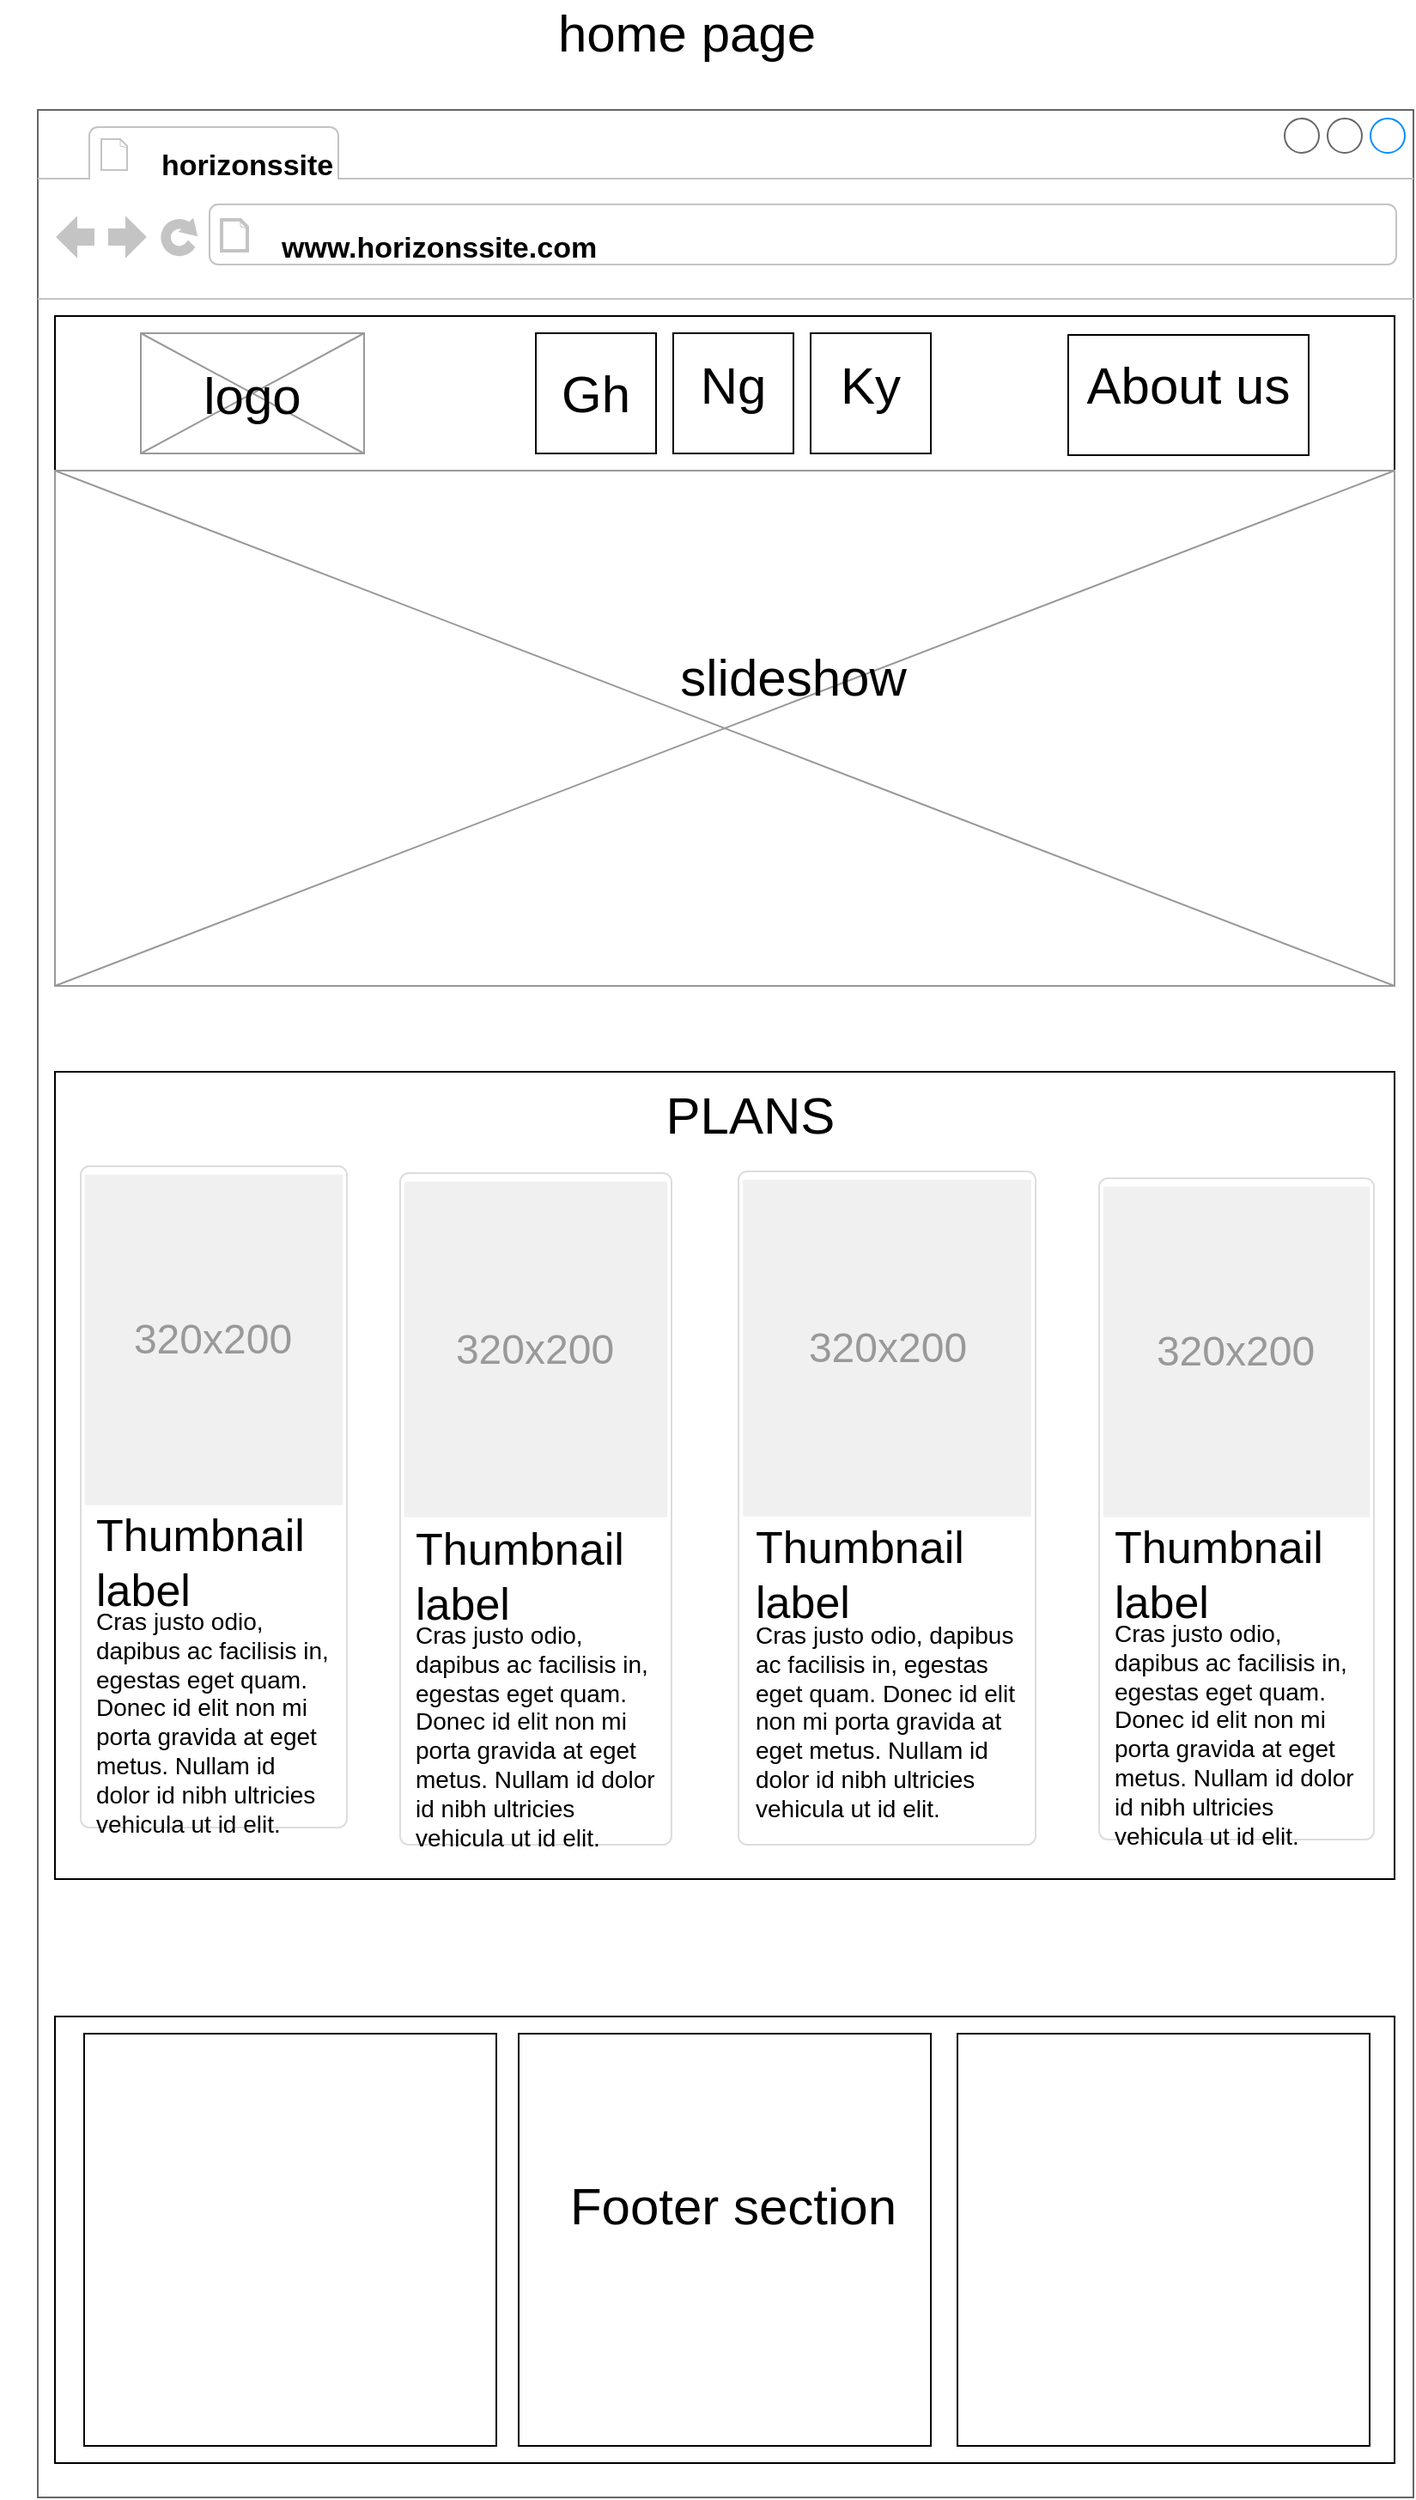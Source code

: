 <mxfile version="12.7.9" type="device"><diagram id="zdTCnkSWutz4fFfxmPlu" name="Page-1"><mxGraphModel dx="868" dy="4934" grid="1" gridSize="10" guides="1" tooltips="1" connect="1" arrows="1" fold="1" page="1" pageScale="1" pageWidth="850" pageHeight="1100" math="0" shadow="0"><root><mxCell id="0"/><mxCell id="1" parent="0"/><mxCell id="aw8vRUFDJQpvv5YkZDNg-8" value="" style="strokeWidth=1;shadow=0;dashed=0;align=center;html=1;shape=mxgraph.mockup.containers.browserWindow;rSize=0;fillColor=#ffffff;strokeColor=#666666;strokeColor2=#008cff;strokeColor3=#c4c4c4;mainText=,;recursiveResize=0;fontSize=30;fontColor=#000000;" parent="1" vertex="1"><mxGeometry x="182" y="-3650" width="801" height="1390" as="geometry"/></mxCell><mxCell id="aw8vRUFDJQpvv5YkZDNg-9" value="&lt;b&gt;&lt;font color=&quot;#000000&quot;&gt;horizonssite&lt;/font&gt;&lt;/b&gt;" style="strokeWidth=1;shadow=0;dashed=0;align=center;html=1;shape=mxgraph.mockup.containers.anchor;fontSize=17;fontColor=#666666;align=left;" parent="aw8vRUFDJQpvv5YkZDNg-8" vertex="1"><mxGeometry x="70" y="20" width="110" height="26" as="geometry"/></mxCell><mxCell id="aw8vRUFDJQpvv5YkZDNg-10" value="www.horizonssite.com" style="strokeWidth=1;shadow=0;dashed=0;align=center;html=1;shape=mxgraph.mockup.containers.anchor;rSize=0;fontSize=17;fontColor=#000000;align=left;fontStyle=1" parent="aw8vRUFDJQpvv5YkZDNg-8" vertex="1"><mxGeometry x="140" y="68" width="250" height="26" as="geometry"/></mxCell><mxCell id="aw8vRUFDJQpvv5YkZDNg-47" value="" style="rounded=0;whiteSpace=wrap;html=1;fontSize=30;fontColor=#000000;" parent="aw8vRUFDJQpvv5YkZDNg-8" vertex="1"><mxGeometry x="10" y="120" width="780" height="90" as="geometry"/></mxCell><mxCell id="aw8vRUFDJQpvv5YkZDNg-49" value="" style="verticalLabelPosition=bottom;shadow=0;dashed=0;align=center;html=1;verticalAlign=top;strokeWidth=1;shape=mxgraph.mockup.graphics.simpleIcon;strokeColor=#999999;fillColor=#ffffff;fontSize=30;fontColor=#000000;" parent="aw8vRUFDJQpvv5YkZDNg-8" vertex="1"><mxGeometry x="60" y="130" width="130" height="70" as="geometry"/></mxCell><mxCell id="aw8vRUFDJQpvv5YkZDNg-51" value="logo" style="text;html=1;strokeColor=none;fillColor=none;align=center;verticalAlign=middle;whiteSpace=wrap;rounded=0;fontSize=30;fontColor=#000000;" parent="aw8vRUFDJQpvv5YkZDNg-8" vertex="1"><mxGeometry x="105" y="156" width="40" height="20" as="geometry"/></mxCell><mxCell id="aw8vRUFDJQpvv5YkZDNg-54" value="Gh" style="whiteSpace=wrap;html=1;aspect=fixed;fontSize=30;fontColor=#000000;" parent="aw8vRUFDJQpvv5YkZDNg-8" vertex="1"><mxGeometry x="290" y="130" width="70" height="70" as="geometry"/></mxCell><mxCell id="aw8vRUFDJQpvv5YkZDNg-55" value="" style="whiteSpace=wrap;html=1;aspect=fixed;fontSize=30;fontColor=#000000;" parent="aw8vRUFDJQpvv5YkZDNg-8" vertex="1"><mxGeometry x="370" y="130" width="70" height="70" as="geometry"/></mxCell><mxCell id="aw8vRUFDJQpvv5YkZDNg-57" value="" style="text;html=1;strokeColor=#000000;fillColor=#ffffff;align=center;verticalAlign=middle;whiteSpace=wrap;rounded=0;fontFamily=Helvetica;fontSize=30;fontColor=#000000;gradientColor=none;" parent="aw8vRUFDJQpvv5YkZDNg-8" vertex="1"><mxGeometry x="450" y="130" width="70" height="70" as="geometry"/></mxCell><mxCell id="aw8vRUFDJQpvv5YkZDNg-60" value="Ng" style="text;html=1;strokeColor=none;fillColor=none;align=center;verticalAlign=middle;whiteSpace=wrap;rounded=0;fontSize=30;fontColor=#000000;" parent="aw8vRUFDJQpvv5YkZDNg-8" vertex="1"><mxGeometry x="385" y="150" width="40" height="20" as="geometry"/></mxCell><mxCell id="aw8vRUFDJQpvv5YkZDNg-61" value="Ky" style="text;html=1;strokeColor=none;fillColor=none;align=center;verticalAlign=middle;whiteSpace=wrap;rounded=0;fontSize=30;fontColor=#000000;" parent="aw8vRUFDJQpvv5YkZDNg-8" vertex="1"><mxGeometry x="465" y="150" width="40" height="20" as="geometry"/></mxCell><mxCell id="aw8vRUFDJQpvv5YkZDNg-69" value="" style="rounded=0;whiteSpace=wrap;html=1;fontSize=30;fontColor=#000000;" parent="aw8vRUFDJQpvv5YkZDNg-8" vertex="1"><mxGeometry x="600" y="131" width="140" height="70" as="geometry"/></mxCell><mxCell id="aw8vRUFDJQpvv5YkZDNg-70" value="About us" style="text;html=1;strokeColor=none;fillColor=none;align=center;verticalAlign=middle;whiteSpace=wrap;rounded=0;fontSize=30;fontColor=#000000;" parent="aw8vRUFDJQpvv5YkZDNg-8" vertex="1"><mxGeometry x="600" y="150" width="140" height="20" as="geometry"/></mxCell><mxCell id="aw8vRUFDJQpvv5YkZDNg-71" value="" style="verticalLabelPosition=bottom;shadow=0;dashed=0;align=center;html=1;verticalAlign=top;strokeWidth=1;shape=mxgraph.mockup.graphics.simpleIcon;strokeColor=#999999;fillColor=#ffffff;fontSize=30;fontColor=#000000;" parent="aw8vRUFDJQpvv5YkZDNg-8" vertex="1"><mxGeometry x="10" y="210" width="780" height="300" as="geometry"/></mxCell><mxCell id="aw8vRUFDJQpvv5YkZDNg-72" value="slideshow" style="text;html=1;strokeColor=none;fillColor=none;align=center;verticalAlign=middle;whiteSpace=wrap;rounded=0;fontSize=30;fontColor=#000000;" parent="aw8vRUFDJQpvv5YkZDNg-8" vertex="1"><mxGeometry x="230" y="300" width="420" height="60" as="geometry"/></mxCell><mxCell id="aw8vRUFDJQpvv5YkZDNg-73" value="" style="rounded=0;whiteSpace=wrap;html=1;fontSize=30;fontColor=#000000;" parent="aw8vRUFDJQpvv5YkZDNg-8" vertex="1"><mxGeometry x="10" y="560" width="780" height="470" as="geometry"/></mxCell><mxCell id="aw8vRUFDJQpvv5YkZDNg-74" value="PLANS" style="text;html=1;strokeColor=none;fillColor=none;align=center;verticalAlign=middle;whiteSpace=wrap;rounded=0;fontSize=30;fontColor=#000000;" parent="aw8vRUFDJQpvv5YkZDNg-8" vertex="1"><mxGeometry x="350" y="570" width="130" height="30" as="geometry"/></mxCell><mxCell id="aw8vRUFDJQpvv5YkZDNg-75" value="" style="html=1;shadow=0;dashed=0;shape=mxgraph.bootstrap.rrect;fillColor=#ffffff;rSize=5;strokeColor=#dddddd;fontSize=30;fontColor=#000000;" parent="aw8vRUFDJQpvv5YkZDNg-8" vertex="1"><mxGeometry x="25" y="615" width="155" height="385" as="geometry"/></mxCell><mxCell id="aw8vRUFDJQpvv5YkZDNg-76" value="320x200" style="shape=rect;fontSize=24;fillColor=#f0f0f0;strokeColor=none;fontColor=#999999;whiteSpace=wrap;" parent="aw8vRUFDJQpvv5YkZDNg-75" vertex="1"><mxGeometry x="2.348" y="4.813" width="150.303" height="192.5" as="geometry"/></mxCell><mxCell id="aw8vRUFDJQpvv5YkZDNg-77" value="Thumbnail label" style="html=1;shadow=0;dashed=0;shape=mxgraph.bootstrap.anchor;fontSize=26;align=left;whiteSpace=wrap;" parent="aw8vRUFDJQpvv5YkZDNg-75" vertex="1"><mxGeometry x="7.045" y="211.75" width="140.909" height="38.5" as="geometry"/></mxCell><mxCell id="aw8vRUFDJQpvv5YkZDNg-78" value="Cras justo odio, dapibus ac facilisis in, egestas eget quam. Donec id elit non mi porta gravida at eget metus. Nullam id dolor id nibh ultricies vehicula ut id elit." style="html=1;shadow=0;dashed=0;shape=mxgraph.bootstrap.anchor;strokeColor=#dddddd;whiteSpace=wrap;align=left;verticalAlign=top;fontSize=14;whiteSpace=wrap;" parent="aw8vRUFDJQpvv5YkZDNg-75" vertex="1"><mxGeometry x="7.045" y="250.25" width="140.909" height="77.0" as="geometry"/></mxCell><mxCell id="aw8vRUFDJQpvv5YkZDNg-81" value="" style="html=1;shadow=0;dashed=0;shape=mxgraph.bootstrap.rrect;fillColor=#ffffff;rSize=5;strokeColor=#dddddd;fontSize=30;fontColor=#000000;" parent="aw8vRUFDJQpvv5YkZDNg-8" vertex="1"><mxGeometry x="618" y="622" width="160" height="385" as="geometry"/></mxCell><mxCell id="aw8vRUFDJQpvv5YkZDNg-82" value="320x200" style="shape=rect;fontSize=24;fillColor=#f0f0f0;strokeColor=none;fontColor=#999999;whiteSpace=wrap;" parent="aw8vRUFDJQpvv5YkZDNg-81" vertex="1"><mxGeometry x="2.424" y="4.813" width="155.152" height="192.5" as="geometry"/></mxCell><mxCell id="aw8vRUFDJQpvv5YkZDNg-83" value="Thumbnail label" style="html=1;shadow=0;dashed=0;shape=mxgraph.bootstrap.anchor;fontSize=26;align=left;whiteSpace=wrap;" parent="aw8vRUFDJQpvv5YkZDNg-81" vertex="1"><mxGeometry x="7.273" y="211.75" width="145.455" height="38.5" as="geometry"/></mxCell><mxCell id="aw8vRUFDJQpvv5YkZDNg-84" value="Cras justo odio, dapibus ac facilisis in, egestas eget quam. Donec id elit non mi porta gravida at eget metus. Nullam id dolor id nibh ultricies vehicula ut id elit." style="html=1;shadow=0;dashed=0;shape=mxgraph.bootstrap.anchor;strokeColor=#dddddd;whiteSpace=wrap;align=left;verticalAlign=top;fontSize=14;whiteSpace=wrap;" parent="aw8vRUFDJQpvv5YkZDNg-81" vertex="1"><mxGeometry x="7.273" y="250.25" width="145.455" height="77.0" as="geometry"/></mxCell><mxCell id="aw8vRUFDJQpvv5YkZDNg-85" value="" style="html=1;shadow=0;dashed=0;shape=mxgraph.bootstrap.rrect;fillColor=#ffffff;rSize=5;strokeColor=#dddddd;fontSize=30;fontColor=#000000;" parent="aw8vRUFDJQpvv5YkZDNg-8" vertex="1"><mxGeometry x="211" y="619" width="158" height="391" as="geometry"/></mxCell><mxCell id="aw8vRUFDJQpvv5YkZDNg-86" value="320x200" style="shape=rect;fontSize=24;fillColor=#f0f0f0;strokeColor=none;fontColor=#999999;whiteSpace=wrap;" parent="aw8vRUFDJQpvv5YkZDNg-85" vertex="1"><mxGeometry x="2.394" y="4.888" width="153.212" height="195.5" as="geometry"/></mxCell><mxCell id="aw8vRUFDJQpvv5YkZDNg-87" value="Thumbnail label" style="html=1;shadow=0;dashed=0;shape=mxgraph.bootstrap.anchor;fontSize=26;align=left;whiteSpace=wrap;" parent="aw8vRUFDJQpvv5YkZDNg-85" vertex="1"><mxGeometry x="7.182" y="215.05" width="143.636" height="39.1" as="geometry"/></mxCell><mxCell id="aw8vRUFDJQpvv5YkZDNg-88" value="Cras justo odio, dapibus ac facilisis in, egestas eget quam. Donec id elit non mi porta gravida at eget metus. Nullam id dolor id nibh ultricies vehicula ut id elit." style="html=1;shadow=0;dashed=0;shape=mxgraph.bootstrap.anchor;strokeColor=#dddddd;whiteSpace=wrap;align=left;verticalAlign=top;fontSize=14;whiteSpace=wrap;" parent="aw8vRUFDJQpvv5YkZDNg-85" vertex="1"><mxGeometry x="7.182" y="254.15" width="143.636" height="78.2" as="geometry"/></mxCell><mxCell id="aw8vRUFDJQpvv5YkZDNg-89" value="" style="html=1;shadow=0;dashed=0;shape=mxgraph.bootstrap.rrect;fillColor=#ffffff;rSize=5;strokeColor=#dddddd;fontSize=30;fontColor=#000000;" parent="aw8vRUFDJQpvv5YkZDNg-8" vertex="1"><mxGeometry x="408" y="618" width="173" height="392" as="geometry"/></mxCell><mxCell id="aw8vRUFDJQpvv5YkZDNg-90" value="320x200" style="shape=rect;fontSize=24;fillColor=#f0f0f0;strokeColor=none;fontColor=#999999;whiteSpace=wrap;" parent="aw8vRUFDJQpvv5YkZDNg-89" vertex="1"><mxGeometry x="2.621" y="4.9" width="167.758" height="196.0" as="geometry"/></mxCell><mxCell id="aw8vRUFDJQpvv5YkZDNg-91" value="Thumbnail label" style="html=1;shadow=0;dashed=0;shape=mxgraph.bootstrap.anchor;fontSize=26;align=left;whiteSpace=wrap;" parent="aw8vRUFDJQpvv5YkZDNg-89" vertex="1"><mxGeometry x="7.864" y="215.6" width="157.273" height="39.2" as="geometry"/></mxCell><mxCell id="aw8vRUFDJQpvv5YkZDNg-92" value="Cras justo odio, dapibus ac facilisis in, egestas eget quam. Donec id elit non mi porta gravida at eget metus. Nullam id dolor id nibh ultricies vehicula ut id elit." style="html=1;shadow=0;dashed=0;shape=mxgraph.bootstrap.anchor;strokeColor=#dddddd;whiteSpace=wrap;align=left;verticalAlign=top;fontSize=14;whiteSpace=wrap;" parent="aw8vRUFDJQpvv5YkZDNg-89" vertex="1"><mxGeometry x="7.864" y="254.8" width="157.273" height="78.4" as="geometry"/></mxCell><mxCell id="aw8vRUFDJQpvv5YkZDNg-93" value="" style="rounded=0;whiteSpace=wrap;html=1;fontSize=30;fontColor=#000000;" parent="aw8vRUFDJQpvv5YkZDNg-8" vertex="1"><mxGeometry x="10" y="1110" width="780" height="260" as="geometry"/></mxCell><mxCell id="aw8vRUFDJQpvv5YkZDNg-94" value="" style="whiteSpace=wrap;html=1;aspect=fixed;fontSize=30;fontColor=#000000;" parent="aw8vRUFDJQpvv5YkZDNg-8" vertex="1"><mxGeometry x="27" y="1120" width="240" height="240" as="geometry"/></mxCell><mxCell id="aw8vRUFDJQpvv5YkZDNg-95" value="" style="whiteSpace=wrap;html=1;aspect=fixed;fontSize=30;fontColor=#000000;" parent="aw8vRUFDJQpvv5YkZDNg-8" vertex="1"><mxGeometry x="280" y="1120" width="240" height="240" as="geometry"/></mxCell><mxCell id="aw8vRUFDJQpvv5YkZDNg-96" value="" style="whiteSpace=wrap;html=1;aspect=fixed;fontSize=30;fontColor=#000000;" parent="aw8vRUFDJQpvv5YkZDNg-8" vertex="1"><mxGeometry x="535.5" y="1120" width="240" height="240" as="geometry"/></mxCell><mxCell id="aw8vRUFDJQpvv5YkZDNg-97" value="Footer section" style="text;html=1;strokeColor=none;fillColor=none;align=center;verticalAlign=middle;whiteSpace=wrap;rounded=0;fontSize=30;fontColor=#000000;" parent="aw8vRUFDJQpvv5YkZDNg-8" vertex="1"><mxGeometry x="210" y="1210" width="390" height="20" as="geometry"/></mxCell><mxCell id="aw8vRUFDJQpvv5YkZDNg-11" value="home page" style="text;html=1;strokeColor=none;fillColor=none;align=center;verticalAlign=middle;whiteSpace=wrap;rounded=0;fontSize=30;fontColor=#000000;" parent="1" vertex="1"><mxGeometry x="160" y="-3710" width="800" height="29" as="geometry"/></mxCell></root></mxGraphModel></diagram></mxfile>